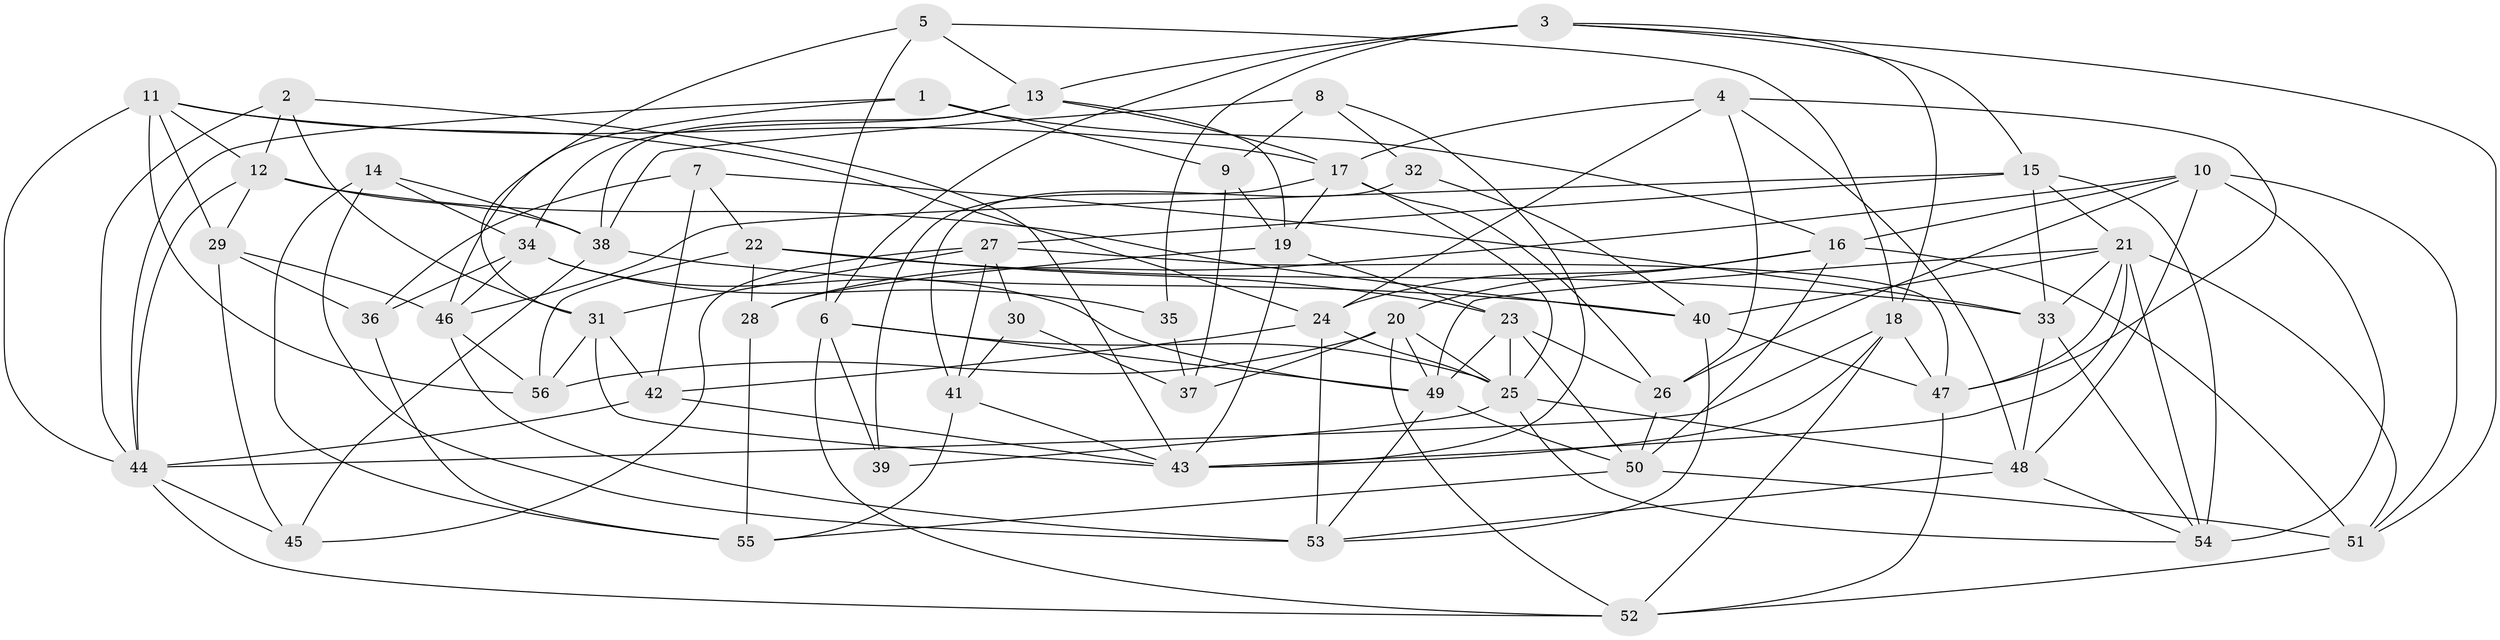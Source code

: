 // original degree distribution, {4: 1.0}
// Generated by graph-tools (version 1.1) at 2025/03/03/09/25 03:03:06]
// undirected, 56 vertices, 152 edges
graph export_dot {
graph [start="1"]
  node [color=gray90,style=filled];
  1;
  2;
  3;
  4;
  5;
  6;
  7;
  8;
  9;
  10;
  11;
  12;
  13;
  14;
  15;
  16;
  17;
  18;
  19;
  20;
  21;
  22;
  23;
  24;
  25;
  26;
  27;
  28;
  29;
  30;
  31;
  32;
  33;
  34;
  35;
  36;
  37;
  38;
  39;
  40;
  41;
  42;
  43;
  44;
  45;
  46;
  47;
  48;
  49;
  50;
  51;
  52;
  53;
  54;
  55;
  56;
  1 -- 9 [weight=1.0];
  1 -- 16 [weight=1.0];
  1 -- 44 [weight=1.0];
  1 -- 46 [weight=1.0];
  2 -- 12 [weight=1.0];
  2 -- 31 [weight=1.0];
  2 -- 43 [weight=1.0];
  2 -- 44 [weight=1.0];
  3 -- 6 [weight=1.0];
  3 -- 13 [weight=1.0];
  3 -- 15 [weight=1.0];
  3 -- 18 [weight=1.0];
  3 -- 35 [weight=1.0];
  3 -- 51 [weight=1.0];
  4 -- 17 [weight=2.0];
  4 -- 24 [weight=1.0];
  4 -- 26 [weight=1.0];
  4 -- 47 [weight=1.0];
  4 -- 48 [weight=1.0];
  5 -- 6 [weight=1.0];
  5 -- 13 [weight=1.0];
  5 -- 18 [weight=1.0];
  5 -- 31 [weight=1.0];
  6 -- 25 [weight=1.0];
  6 -- 39 [weight=1.0];
  6 -- 49 [weight=1.0];
  6 -- 52 [weight=1.0];
  7 -- 22 [weight=1.0];
  7 -- 33 [weight=1.0];
  7 -- 36 [weight=2.0];
  7 -- 42 [weight=2.0];
  8 -- 9 [weight=2.0];
  8 -- 32 [weight=2.0];
  8 -- 38 [weight=1.0];
  8 -- 43 [weight=1.0];
  9 -- 19 [weight=1.0];
  9 -- 37 [weight=2.0];
  10 -- 16 [weight=1.0];
  10 -- 26 [weight=1.0];
  10 -- 28 [weight=1.0];
  10 -- 48 [weight=1.0];
  10 -- 51 [weight=1.0];
  10 -- 54 [weight=1.0];
  11 -- 12 [weight=1.0];
  11 -- 17 [weight=1.0];
  11 -- 24 [weight=1.0];
  11 -- 29 [weight=1.0];
  11 -- 44 [weight=1.0];
  11 -- 56 [weight=1.0];
  12 -- 29 [weight=1.0];
  12 -- 38 [weight=1.0];
  12 -- 40 [weight=1.0];
  12 -- 44 [weight=1.0];
  13 -- 17 [weight=1.0];
  13 -- 19 [weight=1.0];
  13 -- 34 [weight=1.0];
  13 -- 38 [weight=1.0];
  14 -- 34 [weight=1.0];
  14 -- 38 [weight=1.0];
  14 -- 53 [weight=1.0];
  14 -- 55 [weight=1.0];
  15 -- 21 [weight=1.0];
  15 -- 27 [weight=1.0];
  15 -- 33 [weight=1.0];
  15 -- 46 [weight=1.0];
  15 -- 54 [weight=1.0];
  16 -- 20 [weight=1.0];
  16 -- 24 [weight=1.0];
  16 -- 50 [weight=1.0];
  16 -- 51 [weight=1.0];
  17 -- 19 [weight=1.0];
  17 -- 25 [weight=1.0];
  17 -- 26 [weight=2.0];
  17 -- 39 [weight=2.0];
  18 -- 43 [weight=1.0];
  18 -- 44 [weight=1.0];
  18 -- 47 [weight=1.0];
  18 -- 52 [weight=1.0];
  19 -- 23 [weight=1.0];
  19 -- 28 [weight=1.0];
  19 -- 43 [weight=1.0];
  20 -- 25 [weight=1.0];
  20 -- 37 [weight=1.0];
  20 -- 49 [weight=1.0];
  20 -- 52 [weight=1.0];
  20 -- 56 [weight=1.0];
  21 -- 33 [weight=1.0];
  21 -- 40 [weight=1.0];
  21 -- 43 [weight=1.0];
  21 -- 47 [weight=1.0];
  21 -- 49 [weight=1.0];
  21 -- 51 [weight=1.0];
  21 -- 54 [weight=1.0];
  22 -- 23 [weight=1.0];
  22 -- 28 [weight=1.0];
  22 -- 33 [weight=1.0];
  22 -- 56 [weight=2.0];
  23 -- 25 [weight=1.0];
  23 -- 26 [weight=1.0];
  23 -- 49 [weight=1.0];
  23 -- 50 [weight=1.0];
  24 -- 25 [weight=1.0];
  24 -- 42 [weight=1.0];
  24 -- 53 [weight=1.0];
  25 -- 39 [weight=1.0];
  25 -- 48 [weight=1.0];
  25 -- 54 [weight=1.0];
  26 -- 50 [weight=1.0];
  27 -- 30 [weight=1.0];
  27 -- 31 [weight=1.0];
  27 -- 41 [weight=1.0];
  27 -- 45 [weight=1.0];
  27 -- 47 [weight=1.0];
  28 -- 55 [weight=1.0];
  29 -- 36 [weight=2.0];
  29 -- 45 [weight=1.0];
  29 -- 46 [weight=1.0];
  30 -- 37 [weight=2.0];
  30 -- 41 [weight=1.0];
  31 -- 42 [weight=1.0];
  31 -- 43 [weight=1.0];
  31 -- 56 [weight=1.0];
  32 -- 40 [weight=1.0];
  32 -- 41 [weight=1.0];
  33 -- 48 [weight=1.0];
  33 -- 54 [weight=1.0];
  34 -- 35 [weight=2.0];
  34 -- 36 [weight=1.0];
  34 -- 46 [weight=1.0];
  34 -- 49 [weight=2.0];
  35 -- 37 [weight=1.0];
  36 -- 55 [weight=1.0];
  38 -- 40 [weight=1.0];
  38 -- 45 [weight=1.0];
  40 -- 47 [weight=1.0];
  40 -- 53 [weight=1.0];
  41 -- 43 [weight=1.0];
  41 -- 55 [weight=2.0];
  42 -- 43 [weight=1.0];
  42 -- 44 [weight=1.0];
  44 -- 45 [weight=1.0];
  44 -- 52 [weight=1.0];
  46 -- 53 [weight=1.0];
  46 -- 56 [weight=1.0];
  47 -- 52 [weight=1.0];
  48 -- 53 [weight=1.0];
  48 -- 54 [weight=1.0];
  49 -- 50 [weight=1.0];
  49 -- 53 [weight=1.0];
  50 -- 51 [weight=1.0];
  50 -- 55 [weight=1.0];
  51 -- 52 [weight=1.0];
}
